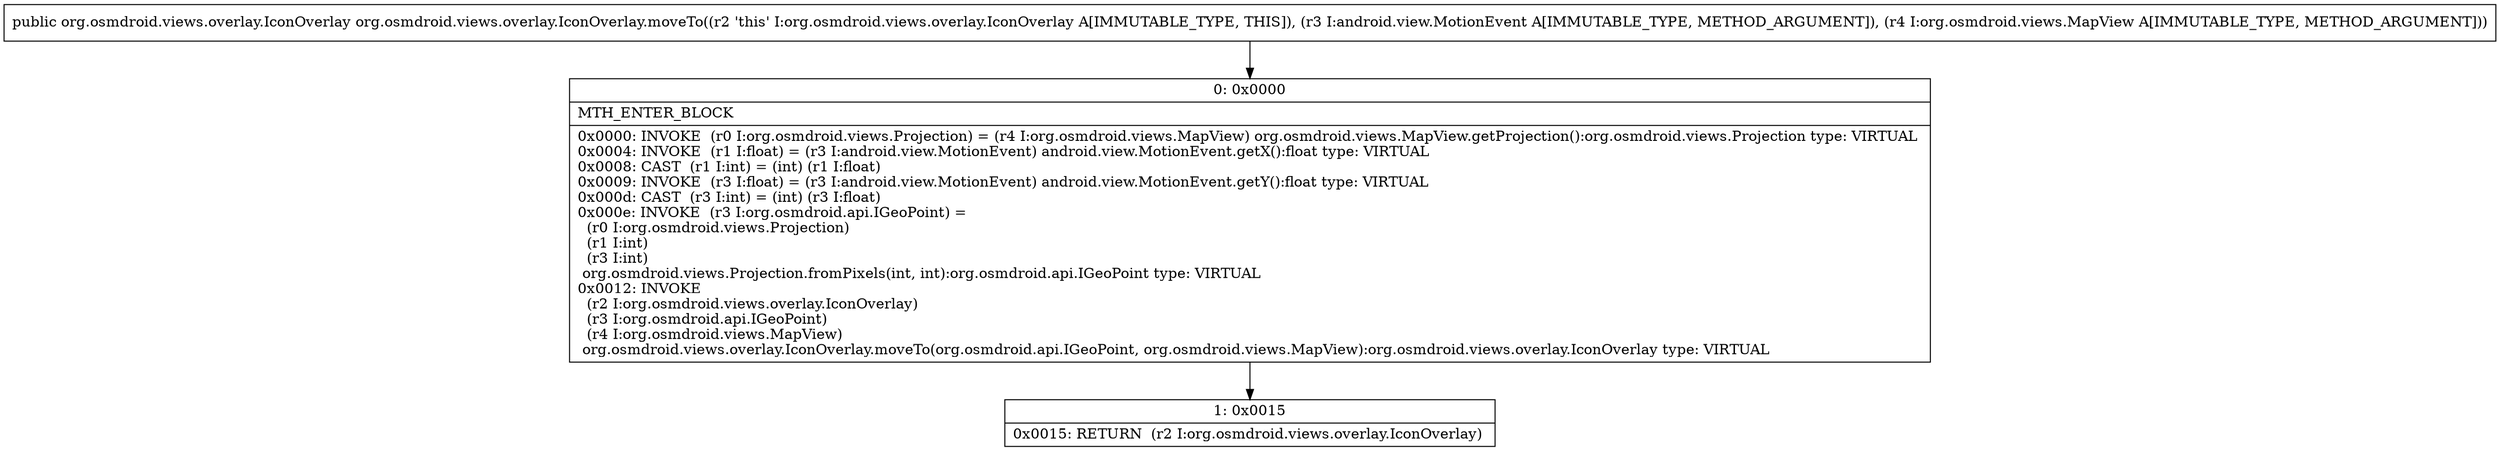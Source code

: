 digraph "CFG fororg.osmdroid.views.overlay.IconOverlay.moveTo(Landroid\/view\/MotionEvent;Lorg\/osmdroid\/views\/MapView;)Lorg\/osmdroid\/views\/overlay\/IconOverlay;" {
Node_0 [shape=record,label="{0\:\ 0x0000|MTH_ENTER_BLOCK\l|0x0000: INVOKE  (r0 I:org.osmdroid.views.Projection) = (r4 I:org.osmdroid.views.MapView) org.osmdroid.views.MapView.getProjection():org.osmdroid.views.Projection type: VIRTUAL \l0x0004: INVOKE  (r1 I:float) = (r3 I:android.view.MotionEvent) android.view.MotionEvent.getX():float type: VIRTUAL \l0x0008: CAST  (r1 I:int) = (int) (r1 I:float) \l0x0009: INVOKE  (r3 I:float) = (r3 I:android.view.MotionEvent) android.view.MotionEvent.getY():float type: VIRTUAL \l0x000d: CAST  (r3 I:int) = (int) (r3 I:float) \l0x000e: INVOKE  (r3 I:org.osmdroid.api.IGeoPoint) = \l  (r0 I:org.osmdroid.views.Projection)\l  (r1 I:int)\l  (r3 I:int)\l org.osmdroid.views.Projection.fromPixels(int, int):org.osmdroid.api.IGeoPoint type: VIRTUAL \l0x0012: INVOKE  \l  (r2 I:org.osmdroid.views.overlay.IconOverlay)\l  (r3 I:org.osmdroid.api.IGeoPoint)\l  (r4 I:org.osmdroid.views.MapView)\l org.osmdroid.views.overlay.IconOverlay.moveTo(org.osmdroid.api.IGeoPoint, org.osmdroid.views.MapView):org.osmdroid.views.overlay.IconOverlay type: VIRTUAL \l}"];
Node_1 [shape=record,label="{1\:\ 0x0015|0x0015: RETURN  (r2 I:org.osmdroid.views.overlay.IconOverlay) \l}"];
MethodNode[shape=record,label="{public org.osmdroid.views.overlay.IconOverlay org.osmdroid.views.overlay.IconOverlay.moveTo((r2 'this' I:org.osmdroid.views.overlay.IconOverlay A[IMMUTABLE_TYPE, THIS]), (r3 I:android.view.MotionEvent A[IMMUTABLE_TYPE, METHOD_ARGUMENT]), (r4 I:org.osmdroid.views.MapView A[IMMUTABLE_TYPE, METHOD_ARGUMENT])) }"];
MethodNode -> Node_0;
Node_0 -> Node_1;
}

